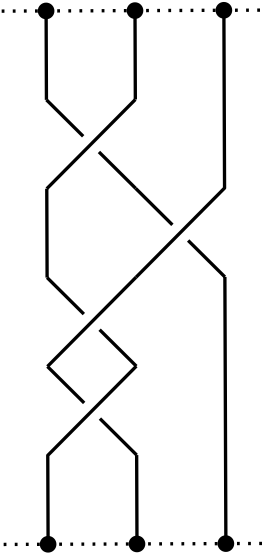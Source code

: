 <?xml version="1.0"?>
<!DOCTYPE ipe SYSTEM "ipe.dtd">
<ipe version="70218" creator="Ipe 7.2.28">
<info created="D:20240227215111" modified="D:20240508140838"/>
<ipestyle name="basic">
<symbol name="arrow/arc(spx)">
<path stroke="sym-stroke" fill="sym-stroke" pen="sym-pen">
0 0 m
-1 0.333 l
-1 -0.333 l
h
</path>
</symbol>
<symbol name="arrow/farc(spx)">
<path stroke="sym-stroke" fill="white" pen="sym-pen">
0 0 m
-1 0.333 l
-1 -0.333 l
h
</path>
</symbol>
<symbol name="arrow/ptarc(spx)">
<path stroke="sym-stroke" fill="sym-stroke" pen="sym-pen">
0 0 m
-1 0.333 l
-0.8 0 l
-1 -0.333 l
h
</path>
</symbol>
<symbol name="arrow/fptarc(spx)">
<path stroke="sym-stroke" fill="white" pen="sym-pen">
0 0 m
-1 0.333 l
-0.8 0 l
-1 -0.333 l
h
</path>
</symbol>
<symbol name="mark/circle(sx)" transformations="translations">
<path fill="sym-stroke">
0.6 0 0 0.6 0 0 e
0.4 0 0 0.4 0 0 e
</path>
</symbol>
<symbol name="mark/disk(sx)" transformations="translations">
<path fill="sym-stroke">
0.6 0 0 0.6 0 0 e
</path>
</symbol>
<symbol name="mark/fdisk(sfx)" transformations="translations">
<group>
<path fill="sym-fill">
0.5 0 0 0.5 0 0 e
</path>
<path fill="sym-stroke" fillrule="eofill">
0.6 0 0 0.6 0 0 e
0.4 0 0 0.4 0 0 e
</path>
</group>
</symbol>
<symbol name="mark/box(sx)" transformations="translations">
<path fill="sym-stroke" fillrule="eofill">
-0.6 -0.6 m
0.6 -0.6 l
0.6 0.6 l
-0.6 0.6 l
h
-0.4 -0.4 m
0.4 -0.4 l
0.4 0.4 l
-0.4 0.4 l
h
</path>
</symbol>
<symbol name="mark/square(sx)" transformations="translations">
<path fill="sym-stroke">
-0.6 -0.6 m
0.6 -0.6 l
0.6 0.6 l
-0.6 0.6 l
h
</path>
</symbol>
<symbol name="mark/fsquare(sfx)" transformations="translations">
<group>
<path fill="sym-fill">
-0.5 -0.5 m
0.5 -0.5 l
0.5 0.5 l
-0.5 0.5 l
h
</path>
<path fill="sym-stroke" fillrule="eofill">
-0.6 -0.6 m
0.6 -0.6 l
0.6 0.6 l
-0.6 0.6 l
h
-0.4 -0.4 m
0.4 -0.4 l
0.4 0.4 l
-0.4 0.4 l
h
</path>
</group>
</symbol>
<symbol name="mark/cross(sx)" transformations="translations">
<group>
<path fill="sym-stroke">
-0.43 -0.57 m
0.57 0.43 l
0.43 0.57 l
-0.57 -0.43 l
h
</path>
<path fill="sym-stroke">
-0.43 0.57 m
0.57 -0.43 l
0.43 -0.57 l
-0.57 0.43 l
h
</path>
</group>
</symbol>
<symbol name="arrow/fnormal(spx)">
<path stroke="sym-stroke" fill="white" pen="sym-pen">
0 0 m
-1 0.333 l
-1 -0.333 l
h
</path>
</symbol>
<symbol name="arrow/pointed(spx)">
<path stroke="sym-stroke" fill="sym-stroke" pen="sym-pen">
0 0 m
-1 0.333 l
-0.8 0 l
-1 -0.333 l
h
</path>
</symbol>
<symbol name="arrow/fpointed(spx)">
<path stroke="sym-stroke" fill="white" pen="sym-pen">
0 0 m
-1 0.333 l
-0.8 0 l
-1 -0.333 l
h
</path>
</symbol>
<symbol name="arrow/linear(spx)">
<path stroke="sym-stroke" pen="sym-pen">
-1 0.333 m
0 0 l
-1 -0.333 l
</path>
</symbol>
<symbol name="arrow/fdouble(spx)">
<path stroke="sym-stroke" fill="white" pen="sym-pen">
0 0 m
-1 0.333 l
-1 -0.333 l
h
-1 0 m
-2 0.333 l
-2 -0.333 l
h
</path>
</symbol>
<symbol name="arrow/double(spx)">
<path stroke="sym-stroke" fill="sym-stroke" pen="sym-pen">
0 0 m
-1 0.333 l
-1 -0.333 l
h
-1 0 m
-2 0.333 l
-2 -0.333 l
h
</path>
</symbol>
<symbol name="arrow/mid-normal(spx)">
<path stroke="sym-stroke" fill="sym-stroke" pen="sym-pen">
0.5 0 m
-0.5 0.333 l
-0.5 -0.333 l
h
</path>
</symbol>
<symbol name="arrow/mid-fnormal(spx)">
<path stroke="sym-stroke" fill="white" pen="sym-pen">
0.5 0 m
-0.5 0.333 l
-0.5 -0.333 l
h
</path>
</symbol>
<symbol name="arrow/mid-pointed(spx)">
<path stroke="sym-stroke" fill="sym-stroke" pen="sym-pen">
0.5 0 m
-0.5 0.333 l
-0.3 0 l
-0.5 -0.333 l
h
</path>
</symbol>
<symbol name="arrow/mid-fpointed(spx)">
<path stroke="sym-stroke" fill="white" pen="sym-pen">
0.5 0 m
-0.5 0.333 l
-0.3 0 l
-0.5 -0.333 l
h
</path>
</symbol>
<symbol name="arrow/mid-double(spx)">
<path stroke="sym-stroke" fill="sym-stroke" pen="sym-pen">
1 0 m
0 0.333 l
0 -0.333 l
h
0 0 m
-1 0.333 l
-1 -0.333 l
h
</path>
</symbol>
<symbol name="arrow/mid-fdouble(spx)">
<path stroke="sym-stroke" fill="white" pen="sym-pen">
1 0 m
0 0.333 l
0 -0.333 l
h
0 0 m
-1 0.333 l
-1 -0.333 l
h
</path>
</symbol>
<anglesize name="22.5 deg" value="22.5"/>
<anglesize name="30 deg" value="30"/>
<anglesize name="45 deg" value="45"/>
<anglesize name="60 deg" value="60"/>
<anglesize name="90 deg" value="90"/>
<arrowsize name="large" value="10"/>
<arrowsize name="small" value="5"/>
<arrowsize name="tiny" value="3"/>
<color name="blue" value="0 0 1"/>
<color name="brown" value="0.647 0.165 0.165"/>
<color name="darkblue" value="0 0 0.545"/>
<color name="darkcyan" value="0 0.545 0.545"/>
<color name="darkgray" value="0.663"/>
<color name="darkgreen" value="0 0.392 0"/>
<color name="darkmagenta" value="0.545 0 0.545"/>
<color name="darkorange" value="1 0.549 0"/>
<color name="darkred" value="0.545 0 0"/>
<color name="gold" value="1 0.843 0"/>
<color name="gray" value="0.745"/>
<color name="green" value="0 1 0"/>
<color name="lightblue" value="0.678 0.847 0.902"/>
<color name="lightcyan" value="0.878 1 1"/>
<color name="lightgray" value="0.827"/>
<color name="lightgreen" value="0.565 0.933 0.565"/>
<color name="lightyellow" value="1 1 0.878"/>
<color name="navy" value="0 0 0.502"/>
<color name="orange" value="1 0.647 0"/>
<color name="pink" value="1 0.753 0.796"/>
<color name="purple" value="0.627 0.125 0.941"/>
<color name="red" value="1 0 0"/>
<color name="seagreen" value="0.18 0.545 0.341"/>
<color name="turquoise" value="0.251 0.878 0.816"/>
<color name="violet" value="0.933 0.51 0.933"/>
<color name="yellow" value="1 1 0"/>
<dashstyle name="dash dot dotted" value="[4 2 1 2 1 2] 0"/>
<dashstyle name="dash dotted" value="[4 2 1 2] 0"/>
<dashstyle name="dashed" value="[4] 0"/>
<dashstyle name="dotted" value="[1 3] 0"/>
<gridsize name="10 pts (~3.5 mm)" value="10"/>
<gridsize name="14 pts (~5 mm)" value="14"/>
<gridsize name="16 pts (~6 mm)" value="16"/>
<gridsize name="20 pts (~7 mm)" value="20"/>
<gridsize name="28 pts (~10 mm)" value="28"/>
<gridsize name="32 pts (~12 mm)" value="32"/>
<gridsize name="4 pts" value="4"/>
<gridsize name="56 pts (~20 mm)" value="56"/>
<gridsize name="8 pts (~3 mm)" value="8"/>
<opacity name="10%" value="0.1"/>
<opacity name="30%" value="0.3"/>
<opacity name="50%" value="0.5"/>
<opacity name="75%" value="0.75"/>
<pen name="fat" value="1.2"/>
<pen name="heavier" value="0.8"/>
<pen name="ultrafat" value="2"/>
<symbolsize name="large" value="5"/>
<symbolsize name="small" value="2"/>
<symbolsize name="tiny" value="1.1"/>
<textsize name="Huge" value="\Huge"/>
<textsize name="LARGE" value="\LARGE"/>
<textsize name="Large" value="\Large"/>
<textsize name="footnote" value="\footnotesize"/>
<textsize name="huge" value="\huge"/>
<textsize name="large" value="\large"/>
<textsize name="script" value="\scriptsize"/>
<textsize name="small" value="\small"/>
<textsize name="tiny" value="\tiny"/>
<textstyle name="center" begin="\begin{center}" end="\end{center}"/>
<textstyle name="item" begin="\begin{itemize}\item{}" end="\end{itemize}"/>
<textstyle name="itemize" begin="\begin{itemize}" end="\end{itemize}"/>
<tiling name="falling" angle="-60" step="4" width="1"/>
<tiling name="rising" angle="30" step="4" width="1"/>
</ipestyle>
<page>
<layer name="alpha"/>
<view layers="alpha" active="alpha"/>
<use layer="alpha" matrix="-0.00373132 0.999993 -0.999993 -0.00373132 1017.07 378.718" name="mark/disk(sx)" pos="192 768" size="large" stroke="black"/>
<use matrix="-0.00373132 0.999993 -0.999993 -0.00373132 1017.07 378.718" name="mark/disk(sx)" pos="192 736" size="large" stroke="black"/>
<use matrix="-0.00373132 0.999993 -0.999993 -0.00373132 1017.07 378.718" name="mark/disk(sx)" pos="192 704" size="large" stroke="black"/>
<use matrix="-0.00373132 0.999993 -0.999993 -0.00373132 1016.35 570.717" name="mark/disk(sx)" pos="192 768" size="large" stroke="black"/>
<use matrix="-0.00373132 0.999993 -0.999993 -0.00373132 1016.35 570.717" name="mark/disk(sx)" pos="192 736" size="large" stroke="black"/>
<use matrix="-0.00373132 0.999993 -0.999993 -0.00373132 1016.35 570.717" name="mark/disk(sx)" pos="192 704" size="large" stroke="black"/>
<path matrix="-0.00373132 0.999993 -0.999993 -0.00373132 1017.07 378.718" stroke="black" pen="fat">
192 736 m
224 736 l
</path>
<path matrix="-0.00373132 0.999993 -0.999993 -0.00373132 1017.07 378.718" stroke="black" pen="fat">
192 704 m
288 704 l
288 704 l
</path>
<path matrix="-0.00373132 0.999993 -0.999993 -0.00373132 1017.07 378.718" stroke="black" pen="fat">
352 736 m
384 736 l
</path>
<path matrix="-0.00373132 0.999993 -0.999993 -0.00373132 1017.07 378.718" stroke="black" pen="fat">
352 736 m
320 768 l
</path>
<path matrix="-0.00373132 0.999993 -0.999993 -0.00373132 1017.07 378.718" stroke="black" pen="fat">
224 736 m
237.172 749.172 l
</path>
<path matrix="-0.00373132 0.999993 -0.999993 -0.00373132 1017.07 378.718" stroke="black" pen="fat">
242.828 754.828 m
256 768 l
</path>
<path matrix="-0.00373132 0.999993 -0.999993 -0.00373132 1017.07 378.718" stroke="black" pen="fat">
288 704 m
301.172 717.172 l
</path>
<path matrix="-0.00373132 0.999993 -0.999993 -0.00373132 1017.07 378.718" stroke="black" pen="fat">
306.828 722.828 m
320 736 l
</path>
<path matrix="-0.00373132 0.999993 -0.999993 -0.00373132 1017.07 378.718" stroke="black" pen="fat">
320 736 m
333.172 749.172 l
</path>
<path matrix="-0.00373132 0.999993 -0.999993 -0.00373132 1017.07 378.718" stroke="black" pen="fat">
338.828 754.828 m
352 768 l
</path>
<path matrix="-0.00373132 0.999993 -0.999993 -0.00373132 1017.07 378.718" stroke="black" pen="fat">
352 768 m
384 768 l
</path>
<path matrix="-0.00373132 0.999993 -0.999993 -0.00373132 1017.07 378.718" stroke="black" pen="fat">
384 704 m
320 704 l
288 736 l
</path>
<path matrix="-0.00373132 0.999993 -0.999993 -0.00373132 1017.07 378.718" stroke="black" pen="fat">
192 768 m
224 768 l
256 736 l
</path>
<path matrix="-0.00373132 0.999993 -0.999993 -0.00373132 1017.07 378.718" stroke="black" pen="fat">
320 768 m
288 768 l
</path>
<path matrix="-0.00373132 0.999993 -0.999993 -0.00373132 1017.07 378.718" stroke="black" pen="fat">
256 768 m
288 736 l
</path>
<path matrix="-0.00373132 0.999993 -0.999993 -0.00373132 1017.07 378.718" stroke="black" pen="fat">
288 768 m
274.828 754.828 l
</path>
<path matrix="-0.00373132 0.999993 -0.999993 -0.00373132 1017.07 378.718" stroke="black" pen="fat">
269.172 749.172 m
256 736 l
</path>
<path matrix="-0.00373132 0.999993 -0.999993 -0.00373132 1017.07 378.718" stroke="black" dash="dotted" pen="fat">
192 784 m
192 688 l
</path>
<path matrix="-0.00373132 0.999993 -0.999993 -0.00373132 1017.07 378.718" stroke="black" dash="dotted" pen="fat">
384 784 m
384 688 l
</path>
</page>
</ipe>
